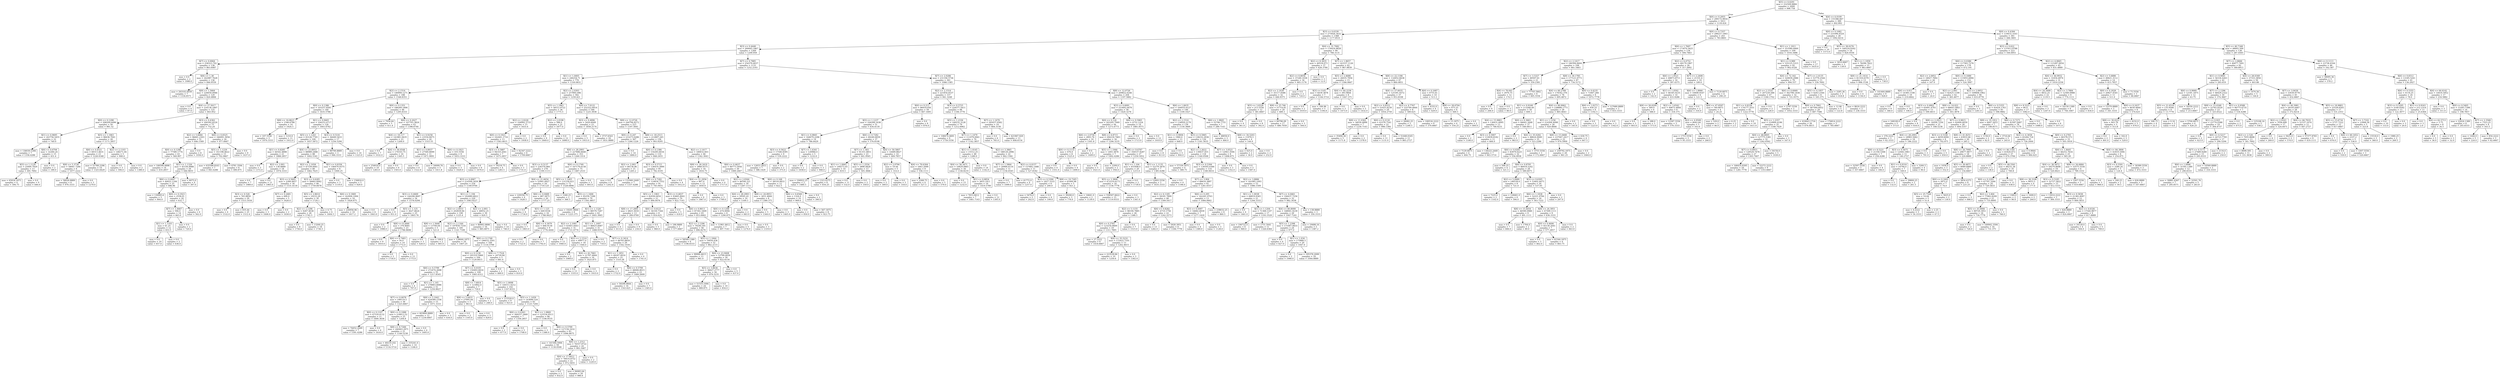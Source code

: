 digraph Tree {
node [shape=box] ;
0 [label="X[5] <= 6.6291\nmse = 332509.8884\nsamples = 2000\nvalue = 996.758"] ;
1 [label="X[0] <= 0.2955\nmse = 299172.9916\nsamples = 1611\nvalue = 1118.424"] ;
0 -> 1 [labeldistance=2.5, labelangle=45, headlabel="True"] ;
2 [label="X[3] <= 0.6339\nmse = 275926.3432\nsamples = 1368\nvalue = 1177.8531"] ;
1 -> 2 ;
3 [label="X[3] <= 0.4448\nmse = 269445.1867\nsamples = 1269\nvalue = 1209.959"] ;
2 -> 3 ;
4 [label="X[7] <= 0.0064\nmse = 258323.702\nsamples = 138\nvalue = 863.6087"] ;
3 -> 4 ;
5 [label="mse = 0.0\nsamples = 2\nvalue = 1996.0"] ;
4 -> 5 ;
6 [label="X[8] <= 1.38\nmse = 242987.7628\nsamples = 136\nvalue = 846.9559"] ;
4 -> 6 ;
7 [label="mse = 293102.6939\nsamples = 7\nvalue = 1334.8571"] ;
6 -> 7 ;
8 [label="X[8] <= 1.5664\nmse = 226650.0946\nsamples = 129\nvalue = 820.4806"] ;
6 -> 8 ;
9 [label="mse = 0.0\nsamples = 4\nvalue = 87.0"] ;
8 -> 9 ;
10 [label="X[4] <= 27.5017\nmse = 216136.1897\nsamples = 125\nvalue = 843.952"] ;
8 -> 10 ;
11 [label="X[0] <= 0.1298\nmse = 208209.6496\nsamples = 50\nvalue = 981.52"] ;
10 -> 11 ;
12 [label="X[1] <= 0.9695\nmse = 243756.5455\nsamples = 22\nvalue = 740.0"] ;
11 -> 12 ;
13 [label="mse = 136030.5306\nsamples = 7\nvalue = 1358.4286"] ;
12 -> 13 ;
14 [label="X[6] <= 0.6794\nmse = 32260.24\nsamples = 15\nvalue = 451.4"] ;
12 -> 14 ;
15 [label="X[5] <= 1.1129\nmse = 25000.7929\nsamples = 13\nvalue = 491.7692"] ;
14 -> 15 ;
16 [label="mse = 65934.1875\nsamples = 4\nvalue = 594.75"] ;
15 -> 16 ;
17 [label="mse = 0.0\nsamples = 9\nvalue = 446.0"] ;
15 -> 17 ;
18 [label="mse = 0.0\nsamples = 2\nvalue = 189.0"] ;
14 -> 18 ;
19 [label="X[5] <= 1.1963\nmse = 98436.7041\nsamples = 28\nvalue = 1171.2857"] ;
11 -> 19 ;
20 [label="X[6] <= 0.4521\nmse = 69313.4631\nsamples = 23\nvalue = 1228.4348"] ;
19 -> 20 ;
21 [label="X[8] <= 5.3738\nmse = 59041.7284\nsamples = 9\nvalue = 1077.2222"] ;
20 -> 21 ;
22 [label="mse = 58026.8889\nsamples = 6\nvalue = 976.3333"] ;
21 -> 22 ;
23 [label="mse = 0.0\nsamples = 3\nvalue = 1279.0"] ;
21 -> 23 ;
24 [label="mse = 51768.2296\nsamples = 14\nvalue = 1325.6429"] ;
20 -> 24 ;
25 [label="X[2] <= 2.1103\nmse = 148271.04\nsamples = 5\nvalue = 908.4"] ;
19 -> 25 ;
26 [label="mse = 0.0\nsamples = 3\nvalue = 594.0"] ;
25 -> 26 ;
27 [label="mse = 0.0\nsamples = 2\nvalue = 1380.0"] ;
25 -> 27 ;
28 [label="X[3] <= 0.4362\nmse = 200392.8224\nsamples = 75\nvalue = 752.24"] ;
10 -> 28 ;
29 [label="X[2] <= 5.6684\nmse = 96661.2303\nsamples = 51\nvalue = 646.1569"] ;
28 -> 29 ;
30 [label="X[0] <= 0.1298\nmse = 77580.1774\nsamples = 43\nvalue = 569.907"] ;
29 -> 30 ;
31 [label="mse = 106590.4898\nsamples = 14\nvalue = 410.2857"] ;
30 -> 31 ;
32 [label="X[1] <= 1.1326\nmse = 45336.9988\nsamples = 29\nvalue = 646.9655"] ;
30 -> 32 ;
33 [label="X[6] <= 0.4447\nmse = 40022.1184\nsamples = 25\nvalue = 686.96"] ;
32 -> 33 ;
34 [label="mse = 130995.6\nsamples = 5\nvalue = 904.0"] ;
33 -> 34 ;
35 [label="X[0] <= 0.1923\nmse = 2558.01\nsamples = 20\nvalue = 632.7"] ;
33 -> 35 ;
36 [label="X[7] <= 1.8467\nmse = 594.0\nsamples = 14\nvalue = 663.0"] ;
35 -> 36 ;
37 [label="X[1] <= 1.1103\nmse = 61.25\nsamples = 12\nvalue = 653.5"] ;
36 -> 37 ;
38 [label="mse = 0.0\nsamples = 10\nvalue = 657.0"] ;
37 -> 38 ;
39 [label="mse = 0.0\nsamples = 2\nvalue = 636.0"] ;
37 -> 39 ;
40 [label="mse = 0.0\nsamples = 2\nvalue = 720.0"] ;
36 -> 40 ;
41 [label="mse = 0.0\nsamples = 6\nvalue = 562.0"] ;
35 -> 41 ;
42 [label="mse = 6075.0\nsamples = 4\nvalue = 397.0"] ;
32 -> 42 ;
43 [label="mse = 0.0\nsamples = 8\nvalue = 1056.0"] ;
29 -> 43 ;
44 [label="X[6] <= 0.6525\nmse = 346091.3056\nsamples = 24\nvalue = 977.6667"] ;
28 -> 44 ;
45 [label="X[5] <= 1.1229\nmse = 351198.4622\nsamples = 15\nvalue = 702.0667"] ;
44 -> 45 ;
46 [label="mse = 635588.8163\nsamples = 7\nvalue = 943.4286"] ;
45 -> 46 ;
47 [label="mse = 6781.3594\nsamples = 8\nvalue = 490.875"] ;
45 -> 47 ;
48 [label="mse = 0.0\nsamples = 9\nvalue = 1437.0"] ;
44 -> 48 ;
49 [label="X[7] <= 0.7885\nmse = 254379.4037\nsamples = 1131\nvalue = 1252.2193"] ;
3 -> 49 ;
50 [label="X[1] <= 1.0405\nmse = 246254.71\nsamples = 770\nvalue = 1330.0831"] ;
49 -> 50 ;
51 [label="X[2] <= 2.1514\nmse = 146909.1271\nsamples = 188\nvalue = 1548.8351"] ;
50 -> 51 ;
52 [label="X[0] <= 0.1386\nmse = 103257.8581\nsamples = 140\nvalue = 1635.5786"] ;
51 -> 52 ;
53 [label="X[8] <= 16.8623\nmse = 1546.6786\nsamples = 14\nvalue = 1924.5"] ;
52 -> 53 ;
54 [label="mse = 107.5556\nsamples = 3\nvalue = 1970.3333"] ;
53 -> 54 ;
55 [label="mse = 1210.0\nsamples = 11\nvalue = 1912.0"] ;
53 -> 55 ;
56 [label="X[1] <= 0.9465\nmse = 104253.4717\nsamples = 126\nvalue = 1603.4762"] ;
52 -> 56 ;
57 [label="X[5] <= 1.1243\nmse = 93126.7745\nsamples = 109\nvalue = 1657.5872"] ;
56 -> 57 ;
58 [label="X[1] <= 0.8285\nmse = 44542.4898\nsamples = 21\nvalue = 1888.2857"] ;
57 -> 58 ;
59 [label="mse = 0.0\nsamples = 3\nvalue = 1372.0"] ;
58 -> 59 ;
60 [label="X[2] <= 2.093\nmse = 136.8889\nsamples = 18\nvalue = 1974.3333"] ;
58 -> 60 ;
61 [label="mse = 0.0\nsamples = 7\nvalue = 1989.0"] ;
60 -> 61 ;
62 [label="mse = 0.0\nsamples = 11\nvalue = 1965.0"] ;
60 -> 62 ;
63 [label="X[4] <= 23.8953\nmse = 88989.2488\nsamples = 88\nvalue = 1602.5341"] ;
57 -> 63 ;
64 [label="X[2] <= 2.1058\nmse = 47339.0061\nsamples = 80\nvalue = 1662.7625"] ;
63 -> 64 ;
65 [label="X[3] <= 0.5605\nmse = 2284.0657\nsamples = 34\nvalue = 1531.4118"] ;
64 -> 65 ;
66 [label="X[3] <= 0.526\nmse = 765.8859\nsamples = 29\nvalue = 1515.1034"] ;
65 -> 66 ;
67 [label="mse = 0.0\nsamples = 4\nvalue = 1532.0"] ;
66 -> 67 ;
68 [label="mse = 835.44\nsamples = 25\nvalue = 1512.4"] ;
66 -> 68 ;
69 [label="X[7] <= 0.2681\nmse = 600.0\nsamples = 5\nvalue = 1626.0"] ;
65 -> 69 ;
70 [label="mse = 0.0\nsamples = 3\nvalue = 1606.0"] ;
69 -> 70 ;
71 [label="mse = 0.0\nsamples = 2\nvalue = 1656.0"] ;
69 -> 71 ;
72 [label="X[3] <= 0.6285\nmse = 58462.6942\nsamples = 46\nvalue = 1759.8478"] ;
64 -> 72 ;
73 [label="X[5] <= 2.8614\nmse = 10233.29\nsamples = 30\nvalue = 1724.1"] ;
72 -> 73 ;
74 [label="X[2] <= 2.1296\nmse = 9267.4038\nsamples = 26\nvalue = 1742.5"] ;
73 -> 74 ;
75 [label="mse = 0.0\nsamples = 8\nvalue = 1756.0"] ;
74 -> 75 ;
76 [label="mse = 13269.25\nsamples = 18\nvalue = 1736.5"] ;
74 -> 76 ;
77 [label="mse = 6.75\nsamples = 4\nvalue = 1604.5"] ;
73 -> 77 ;
78 [label="X[6] <= 0.1869\nmse = 142004.1094\nsamples = 16\nvalue = 1826.875"] ;
72 -> 78 ;
79 [label="mse = 226956.96\nsamples = 10\nvalue = 1817.2"] ;
78 -> 79 ;
80 [label="mse = 0.0\nsamples = 6\nvalue = 1843.0"] ;
78 -> 80 ;
81 [label="X[1] <= 0.8356\nmse = 106470.9375\nsamples = 8\nvalue = 1000.25"] ;
63 -> 81 ;
82 [label="mse = 0.0\nsamples = 3\nvalue = 1119.0"] ;
81 -> 82 ;
83 [label="mse = 156816.0\nsamples = 5\nvalue = 929.0"] ;
81 -> 83 ;
84 [label="X[3] <= 0.5141\nmse = 36449.5433\nsamples = 17\nvalue = 1256.5294"] ;
56 -> 84 ;
85 [label="mse = 89706.8889\nsamples = 3\nvalue = 946.3333"] ;
84 -> 85 ;
86 [label="mse = 0.0\nsamples = 14\nvalue = 1323.0"] ;
84 -> 86 ;
87 [label="X[0] <= 0.1351\nmse = 188269.1806\nsamples = 48\nvalue = 1295.8333"] ;
51 -> 87 ;
88 [label="mse = 7956.64\nsamples = 5\nvalue = 411.4"] ;
87 -> 88 ;
89 [label="X[6] <= 0.2027\nmse = 107703.3824\nsamples = 43\nvalue = 1398.6744"] ;
87 -> 89 ;
90 [label="X[4] <= 18.117\nmse = 141881.0435\nsamples = 23\nvalue = 1264.0"] ;
89 -> 90 ;
91 [label="mse = 0.0\nsamples = 7\nvalue = 1032.0"] ;
90 -> 91 ;
92 [label="X[4] <= 56.0548\nmse = 170103.75\nsamples = 16\nvalue = 1365.5"] ;
90 -> 92 ;
93 [label="mse = 254016.0\nsamples = 10\nvalue = 1283.0"] ;
92 -> 93 ;
94 [label="mse = 0.0\nsamples = 6\nvalue = 1503.0"] ;
92 -> 94 ;
95 [label="X[1] <= 0.9258\nmse = 23554.8475\nsamples = 20\nvalue = 1553.55"] ;
89 -> 95 ;
96 [label="X[1] <= 0.8937\nmse = 27560.8099\nsamples = 11\nvalue = 1471.9091"] ;
95 -> 96 ;
97 [label="mse = 0.0\nsamples = 6\nvalue = 1522.0"] ;
96 -> 97 ;
98 [label="mse = 54009.76\nsamples = 5\nvalue = 1411.8"] ;
96 -> 98 ;
99 [label="X[0] <= 0.1923\nmse = 555.5556\nsamples = 9\nvalue = 1653.3333"] ;
95 -> 99 ;
100 [label="mse = 0.0\nsamples = 3\nvalue = 1620.0"] ;
99 -> 100 ;
101 [label="mse = 0.0\nsamples = 6\nvalue = 1670.0"] ;
99 -> 101 ;
102 [label="X[2] <= 2.0303\nmse = 257895.096\nsamples = 582\nvalue = 1259.421"] ;
50 -> 102 ;
103 [label="X[5] <= 1.1963\nmse = 58512.9722\nsamples = 36\nvalue = 1775.5"] ;
102 -> 103 ;
104 [label="X[2] <= 2.0226\nmse = 104992.3733\nsamples = 15\nvalue = 1633.4"] ;
103 -> 104 ;
105 [label="X[0] <= 0.1923\nmse = 102441.1716\nsamples = 13\nvalue = 1583.4615"] ;
104 -> 105 ;
106 [label="X[3] <= 0.5887\nmse = 94310.2041\nsamples = 7\nvalue = 1475.2857"] ;
105 -> 106 ;
107 [label="mse = 79218.75\nsamples = 4\nvalue = 1283.5"] ;
106 -> 107 ;
108 [label="mse = 0.0\nsamples = 3\nvalue = 1731.0"] ;
106 -> 108 ;
109 [label="mse = 82347.2222\nsamples = 6\nvalue = 1709.6667"] ;
105 -> 109 ;
110 [label="mse = 0.0\nsamples = 2\nvalue = 1958.0"] ;
104 -> 110 ;
111 [label="X[2] <= 2.0198\nmse = 588.0\nsamples = 21\nvalue = 1877.0"] ;
103 -> 111 ;
112 [label="mse = 0.0\nsamples = 9\nvalue = 1849.0"] ;
111 -> 112 ;
113 [label="mse = 0.0\nsamples = 12\nvalue = 1898.0"] ;
111 -> 113 ;
114 [label="X[4] <= 7.0122\nmse = 252322.6014\nsamples = 546\nvalue = 1225.3938"] ;
102 -> 114 ;
115 [label="X[3] <= 0.4896\nmse = 5420.6049\nsamples = 23\nvalue = 1858.2174"] ;
114 -> 115 ;
116 [label="mse = 0.0\nsamples = 5\nvalue = 1953.0"] ;
115 -> 116 ;
117 [label="mse = 3737.6543\nsamples = 18\nvalue = 1831.8889"] ;
115 -> 117 ;
118 [label="X[8] <= 12.0726\nmse = 244794.8272\nsamples = 523\nvalue = 1197.5641"] ;
114 -> 118 ;
119 [label="X[0] <= 0.247\nmse = 233273.0286\nsamples = 367\nvalue = 1284.1226"] ;
118 -> 119 ;
120 [label="X[4] <= 28.2993\nmse = 227686.8448\nsamples = 353\nvalue = 1260.3314"] ;
119 -> 120 ;
121 [label="X[3] <= 0.5137\nmse = 226370.984\nsamples = 278\nvalue = 1199.1115"] ;
120 -> 121 ;
122 [label="X[3] <= 0.4967\nmse = 214509.3459\nsamples = 254\nvalue = 1149.9764"] ;
121 -> 122 ;
123 [label="X[3] <= 0.4669\nmse = 144206.9697\nsamples = 34\nvalue = 1578.0294"] ;
122 -> 123 ;
124 [label="mse = 0.0\nsamples = 9\nvalue = 951.0"] ;
123 -> 124 ;
125 [label="X[5] <= 1.125\nmse = 3627.4624\nsamples = 25\nvalue = 1803.76"] ;
123 -> 125 ;
126 [label="mse = 0.0\nsamples = 2\nvalue = 1998.0"] ;
125 -> 126 ;
127 [label="X[8] <= 8.2846\nmse = 376.8091\nsamples = 23\nvalue = 1786.8696"] ;
125 -> 127 ;
128 [label="mse = 0.0\nsamples = 9\nvalue = 1810.0"] ;
127 -> 128 ;
129 [label="X[6] <= 0.7483\nmse = 54.0\nsamples = 14\nvalue = 1772.0"] ;
127 -> 129 ;
130 [label="mse = 0.0\nsamples = 2\nvalue = 1754.0"] ;
129 -> 130 ;
131 [label="mse = 0.0\nsamples = 12\nvalue = 1775.0"] ;
129 -> 131 ;
132 [label="X[1] <= 1.194\nmse = 192680.6822\nsamples = 220\nvalue = 1083.8227"] ;
122 -> 132 ;
133 [label="X[2] <= 2.0933\nmse = 202839.84\nsamples = 190\nvalue = 1125.4"] ;
132 -> 133 ;
134 [label="X[8] <= 1.5646\nmse = 13749.04\nsamples = 5\nvalue = 521.6"] ;
133 -> 134 ;
135 [label="mse = 0.0\nsamples = 3\nvalue = 426.0"] ;
134 -> 135 ;
136 [label="mse = 100.0\nsamples = 2\nvalue = 665.0"] ;
134 -> 136 ;
137 [label="X[2] <= 2.1344\nmse = 197830.7318\nsamples = 185\nvalue = 1141.7189"] ;
133 -> 137 ;
138 [label="mse = 139644.1875\nsamples = 16\nvalue = 1407.25"] ;
137 -> 138 ;
139 [label="X[0] <= 0.1748\nmse = 196032.3501\nsamples = 169\nvalue = 1116.5799"] ;
137 -> 139 ;
140 [label="X[0] <= 0.1236\nmse = 195310.5968\nsamples = 164\nvalue = 1129.8415"] ;
139 -> 140 ;
141 [label="X[6] <= 0.5799\nmse = 272474.2698\nsamples = 55\nvalue = 1217.8545"] ;
140 -> 141 ;
142 [label="mse = 0.0\nsamples = 4\nvalue = 797.0"] ;
141 -> 142 ;
143 [label="X[1] <= 1.145\nmse = 278863.6086\nsamples = 51\nvalue = 1250.8627"] ;
141 -> 143 ;
144 [label="X[7] <= 0.0078\nmse = 199119.5\nsamples = 36\nvalue = 1325.6667"] ;
143 -> 144 ;
145 [label="X[0] <= 0.1107\nmse = 47518.4132\nsamples = 11\nvalue = 1600.3636"] ;
144 -> 145 ;
146 [label="mse = 74452.2449\nsamples = 7\nvalue = 1591.4286"] ;
145 -> 146 ;
147 [label="mse = 0.0\nsamples = 4\nvalue = 1616.0"] ;
145 -> 147 ;
148 [label="X[0] <= 0.1088\nmse = 218013.52\nsamples = 25\nvalue = 1204.8"] ;
144 -> 148 ;
149 [label="X[8] <= 8.7266\nmse = 240443.2971\nsamples = 21\nvalue = 1149.5238"] ;
148 -> 149 ;
150 [label="mse = 49219.102\nsamples = 7\nvalue = 1116.5714"] ;
149 -> 150 ;
151 [label="mse = 335241.0\nsamples = 14\nvalue = 1166.0"] ;
149 -> 151 ;
152 [label="mse = 0.0\nsamples = 4\nvalue = 1495.0"] ;
148 -> 152 ;
153 [label="X[8] <= 5.1043\nmse = 424589.1556\nsamples = 15\nvalue = 1071.3333"] ;
143 -> 153 ;
154 [label="mse = 403800.8889\nsamples = 12\nvalue = 1230.6667"] ;
153 -> 154 ;
155 [label="mse = 0.0\nsamples = 3\nvalue = 434.0"] ;
153 -> 155 ;
156 [label="X[7] <= 0.0105\nmse = 150493.8416\nsamples = 109\nvalue = 1085.4312"] ;
140 -> 156 ;
157 [label="X[8] <= 7.6914\nmse = 123802.0\nsamples = 7\nvalue = 759.0"] ;
156 -> 157 ;
158 [label="X[8] <= 5.0433\nmse = 27095.04\nsamples = 5\nvalue = 963.4"] ;
157 -> 158 ;
159 [label="mse = 0.0\nsamples = 2\nvalue = 1165.0"] ;
158 -> 159 ;
160 [label="mse = 0.0\nsamples = 3\nvalue = 829.0"] ;
158 -> 160 ;
161 [label="mse = 0.0\nsamples = 2\nvalue = 248.0"] ;
157 -> 161 ;
162 [label="X[5] <= 1.0698\nmse = 144511.0212\nsamples = 102\nvalue = 1107.8333"] ;
156 -> 162 ;
163 [label="mse = 115520.0\nsamples = 9\nvalue = 923.0"] ;
162 -> 163 ;
164 [label="X[5] <= 1.1459\nmse = 143690.524\nsamples = 93\nvalue = 1125.7204"] ;
162 -> 164 ;
165 [label="X[6] <= 0.4363\nmse = 309257.3469\nsamples = 7\nvalue = 1356.2857"] ;
164 -> 165 ;
166 [label="mse = 0.0\nsamples = 2\nvalue = 477.0"] ;
165 -> 166 ;
167 [label="mse = 0.0\nsamples = 5\nvalue = 1708.0"] ;
165 -> 167 ;
168 [label="X[1] <= 1.0869\nmse = 125534.9513\nsamples = 86\nvalue = 1106.9535"] ;
164 -> 168 ;
169 [label="mse = 0.0\nsamples = 3\nvalue = 1386.0"] ;
168 -> 169 ;
170 [label="X[6] <= 0.5799\nmse = 127156.1632\nsamples = 83\nvalue = 1096.8675"] ;
168 -> 170 ;
171 [label="mse = 141584.5906\nsamples = 59\nvalue = 1139.0508"] ;
170 -> 171 ;
172 [label="X[6] <= 1.2312\nmse = 76557.9722\nsamples = 24\nvalue = 993.1667"] ;
170 -> 172 ;
173 [label="X[4] <= 17.6012\nmse = 78414.9752\nsamples = 22\nvalue = 972.5455"] ;
172 -> 173 ;
174 [label="mse = 0.0\nsamples = 2\nvalue = 832.0"] ;
173 -> 174 ;
175 [label="mse = 84083.64\nsamples = 20\nvalue = 986.6"] ;
173 -> 175 ;
176 [label="mse = 0.0\nsamples = 2\nvalue = 1220.0"] ;
172 -> 176 ;
177 [label="X[8] <= 7.7524\nmse = 24729.84\nsamples = 5\nvalue = 681.6"] ;
139 -> 177 ;
178 [label="mse = 0.0\nsamples = 2\nvalue = 489.0"] ;
177 -> 178 ;
179 [label="mse = 0.0\nsamples = 3\nvalue = 810.0"] ;
177 -> 179 ;
180 [label="X[2] <= 2.093\nmse = 48052.25\nsamples = 30\nvalue = 820.5"] ;
132 -> 180 ;
181 [label="mse = 80992.0898\nsamples = 16\nvalue = 885.6875"] ;
180 -> 181 ;
182 [label="mse = 0.0\nsamples = 14\nvalue = 746.0"] ;
180 -> 182 ;
183 [label="X[4] <= 21.6654\nmse = 55941.6927\nsamples = 24\nvalue = 1719.125"] ;
121 -> 183 ;
184 [label="mse = 229356.75\nsamples = 4\nvalue = 1428.5"] ;
183 -> 184 ;
185 [label="X[6] <= 0.0489\nmse = 987.5875\nsamples = 20\nvalue = 1777.25"] ;
183 -> 185 ;
186 [label="mse = 0.0\nsamples = 4\nvalue = 1734.0"] ;
185 -> 186 ;
187 [label="X[5] <= 1.125\nmse = 649.9336\nsamples = 16\nvalue = 1788.0625"] ;
185 -> 187 ;
188 [label="mse = 0.0\nsamples = 7\nvalue = 1803.0"] ;
187 -> 188 ;
189 [label="X[6] <= 0.3079\nmse = 846.9136\nsamples = 9\nvalue = 1776.4444"] ;
187 -> 189 ;
190 [label="mse = 0.0\nsamples = 2\nvalue = 1722.0"] ;
189 -> 190 ;
191 [label="mse = 0.0\nsamples = 7\nvalue = 1792.0"] ;
189 -> 191 ;
192 [label="X[0] <= 0.1749\nmse = 167178.6158\nsamples = 75\nvalue = 1487.2533"] ;
120 -> 192 ;
193 [label="X[5] <= 1.1405\nmse = 131239.023\nsamples = 72\nvalue = 1528.6806"] ;
192 -> 193 ;
194 [label="mse = 1260.25\nsamples = 2\nvalue = 366.5"] ;
193 -> 194 ;
195 [label="X[5] <= 1.1606\nmse = 95259.7298\nsamples = 70\nvalue = 1561.8857"] ;
193 -> 195 ;
196 [label="mse = 19201.9844\nsamples = 8\nvalue = 1225.375"] ;
195 -> 196 ;
197 [label="X[1] <= 1.1326\nmse = 88576.7287\nsamples = 62\nvalue = 1605.3065"] ;
195 -> 197 ;
198 [label="X[2] <= 2.1081\nmse = 63443.4443\nsamples = 31\nvalue = 1721.6774"] ;
197 -> 198 ;
199 [label="mse = 0.0\nsamples = 13\nvalue = 1940.0"] ;
198 -> 199 ;
200 [label="X[2] <= 2.1514\nmse = 49977.0\nsamples = 18\nvalue = 1564.0"] ;
198 -> 200 ;
201 [label="mse = 0.0\nsamples = 2\nvalue = 1069.0"] ;
200 -> 201 ;
202 [label="X[4] <= 42.7661\nmse = 21767.4844\nsamples = 16\nvalue = 1625.875"] ;
200 -> 202 ;
203 [label="mse = 0.0\nsamples = 13\nvalue = 1555.0"] ;
202 -> 203 ;
204 [label="mse = 0.0\nsamples = 3\nvalue = 1933.0"] ;
202 -> 204 ;
205 [label="X[1] <= 1.1697\nmse = 86625.6087\nsamples = 31\nvalue = 1488.9355"] ;
197 -> 205 ;
206 [label="mse = 0.0\nsamples = 2\nvalue = 718.0"] ;
205 -> 206 ;
207 [label="X[7] <= 0.3414\nmse = 48783.8859\nsamples = 29\nvalue = 1542.1034"] ;
205 -> 207 ;
208 [label="X[1] <= 1.1851\nmse = 49247.0016\nsamples = 25\nvalue = 1510.28"] ;
207 -> 208 ;
209 [label="mse = 0.0\nsamples = 2\nvalue = 1752.0"] ;
208 -> 209 ;
210 [label="X[6] <= 0.5799\nmse = 48006.8015\nsamples = 23\nvalue = 1489.2609"] ;
208 -> 210 ;
211 [label="mse = 59298.9844\nsamples = 16\nvalue = 1543.625"] ;
210 -> 211 ;
212 [label="mse = 0.0\nsamples = 7\nvalue = 1365.0"] ;
210 -> 212 ;
213 [label="mse = 0.0\nsamples = 4\nvalue = 1741.0"] ;
207 -> 213 ;
214 [label="mse = 0.0\nsamples = 3\nvalue = 493.0"] ;
192 -> 214 ;
215 [label="mse = 0.0\nsamples = 14\nvalue = 1884.0"] ;
119 -> 215 ;
216 [label="X[8] <= 18.2513\nmse = 212807.245\nsamples = 156\nvalue = 993.9295"] ;
118 -> 216 ;
217 [label="X[0] <= 0.1386\nmse = 154285.6034\nsamples = 110\nvalue = 848.2455"] ;
216 -> 217 ;
218 [label="X[2] <= 2.093\nmse = 66136.96\nsamples = 15\nvalue = 1265.2"] ;
217 -> 218 ;
219 [label="mse = 0.0\nsamples = 8\nvalue = 1202.0"] ;
218 -> 219 ;
220 [label="mse = 131940.2449\nsamples = 7\nvalue = 1337.4286"] ;
218 -> 220 ;
221 [label="X[3] <= 0.5715\nmse = 136419.3999\nsamples = 95\nvalue = 782.4105"] ;
217 -> 221 ;
222 [label="X[6] <= 0.7282\nmse = 110834.7552\nsamples = 91\nvalue = 745.9451"] ;
221 -> 222 ;
223 [label="X[5] <= 1.1963\nmse = 82936.0454\nsamples = 21\nvalue = 490.0476"] ;
222 -> 223 ;
224 [label="X[8] <= 17.2895\nmse = 6825.3018\nsamples = 13\nvalue = 289.0769"] ;
223 -> 224 ;
225 [label="mse = 0.0\nsamples = 4\nvalue = 413.0"] ;
224 -> 225 ;
226 [label="mse = 0.0\nsamples = 9\nvalue = 234.0"] ;
224 -> 226 ;
227 [label="X[6] <= 0.6121\nmse = 34330.7344\nsamples = 8\nvalue = 816.625"] ;
223 -> 227 ;
228 [label="mse = 0.0\nsamples = 5\nvalue = 960.0"] ;
227 -> 228 ;
229 [label="mse = 186.8889\nsamples = 3\nvalue = 577.6667"] ;
227 -> 229 ;
230 [label="X[3] <= 0.4837\nmse = 93665.8041\nsamples = 70\nvalue = 822.7143"] ;
222 -> 230 ;
231 [label="mse = 0.0\nsamples = 5\nvalue = 418.0"] ;
230 -> 231 ;
232 [label="X[6] <= 0.9613\nmse = 87302.1609\nsamples = 65\nvalue = 853.8462"] ;
230 -> 232 ;
233 [label="X[2] <= 2.1296\nmse = 79240.591\nsamples = 58\nvalue = 896.8276"] ;
232 -> 233 ;
234 [label="mse = 58500.1389\nsamples = 6\nvalue = 1196.8333"] ;
233 -> 234 ;
235 [label="X[5] <= 1.1844\nmse = 70050.436\nsamples = 52\nvalue = 862.2115"] ;
233 -> 235 ;
236 [label="mse = 99990.4615\nsamples = 13\nvalue = 981.0"] ;
235 -> 236 ;
237 [label="X[4] <= 23.9408\nmse = 53799.0059\nsamples = 39\nvalue = 822.6154"] ;
235 -> 237 ;
238 [label="X[5] <= 3.8636\nmse = 36627.2777\nsamples = 34\nvalue = 879.3235"] ;
237 -> 238 ;
239 [label="mse = 51510.1094\nsamples = 24\nvalue = 889.875"] ;
238 -> 239 ;
240 [label="mse = 0.0\nsamples = 10\nvalue = 854.0"] ;
238 -> 240 ;
241 [label="mse = 0.0\nsamples = 5\nvalue = 437.0"] ;
237 -> 241 ;
242 [label="mse = 11961.0612\nsamples = 7\nvalue = 497.7143"] ;
232 -> 242 ;
243 [label="mse = 0.0\nsamples = 4\nvalue = 1612.0"] ;
221 -> 243 ;
244 [label="X[2] <= 2.1417\nmse = 180632.603\nsamples = 46\nvalue = 1342.3043"] ;
216 -> 244 ;
245 [label="X[8] <= 26.2419\nmse = 3966.9375\nsamples = 16\nvalue = 1816.75"] ;
244 -> 245 ;
246 [label="X[4] <= 51.2956\nmse = 867.0\nsamples = 12\nvalue = 1850.0"] ;
245 -> 246 ;
247 [label="mse = 0.0\nsamples = 9\nvalue = 1867.0"] ;
246 -> 247 ;
248 [label="mse = 0.0\nsamples = 3\nvalue = 1799.0"] ;
246 -> 248 ;
249 [label="mse = 0.0\nsamples = 4\nvalue = 1717.0"] ;
245 -> 249 ;
250 [label="X[6] <= 0.4637\nmse = 90773.5956\nsamples = 30\nvalue = 1089.2667"] ;
244 -> 250 ;
251 [label="X[2] <= 2.8364\nmse = 46540.321\nsamples = 18\nvalue = 1267.1111"] ;
250 -> 251 ;
252 [label="X[4] <= 28.2993\nmse = 59501.61\nsamples = 10\nvalue = 1169.3"] ;
251 -> 252 ;
253 [label="X[0] <= 0.1298\nmse = 474.6094\nsamples = 8\nvalue = 1290.875"] ;
252 -> 253 ;
254 [label="mse = 0.0\nsamples = 5\nvalue = 1274.0"] ;
253 -> 254 ;
255 [label="mse = 0.0\nsamples = 3\nvalue = 1319.0"] ;
253 -> 255 ;
256 [label="mse = 0.0\nsamples = 2\nvalue = 683.0"] ;
252 -> 256 ;
257 [label="X[8] <= 24.8953\nmse = 3431.4844\nsamples = 8\nvalue = 1389.375"] ;
251 -> 257 ;
258 [label="mse = 0.0\nsamples = 5\nvalue = 1344.0"] ;
257 -> 258 ;
259 [label="mse = 0.0\nsamples = 3\nvalue = 1465.0"] ;
257 -> 259 ;
260 [label="X[0] <= 0.168\nmse = 38516.0833\nsamples = 12\nvalue = 822.5"] ;
250 -> 260 ;
261 [label="X[6] <= 0.6568\nmse = 1324.0\nsamples = 10\nvalue = 909.0"] ;
260 -> 261 ;
262 [label="mse = 0.0\nsamples = 2\nvalue = 850.0"] ;
261 -> 262 ;
263 [label="mse = 567.1875\nsamples = 8\nvalue = 923.75"] ;
261 -> 263 ;
264 [label="mse = 9.0\nsamples = 2\nvalue = 390.0"] ;
260 -> 264 ;
265 [label="X[7] <= 2.0286\nmse = 231194.5736\nsamples = 361\nvalue = 1086.1385"] ;
49 -> 265 ;
266 [label="X[2] <= 2.1514\nmse = 221854.0537\nsamples = 157\nvalue = 941.3248"] ;
265 -> 266 ;
267 [label="X[0] <= 0.213\nmse = 96919.056\nsamples = 59\nvalue = 667.1695"] ;
266 -> 267 ;
268 [label="X[5] <= 1.1237\nmse = 104208.1638\nsamples = 51\nvalue = 634.4118"] ;
267 -> 268 ;
269 [label="X[1] <= 0.9845\nmse = 164679.2296\nsamples = 14\nvalue = 786.6429"] ;
268 -> 269 ;
270 [label="X[3] <= 0.5622\nmse = 17546.8395\nsamples = 9\nvalue = 539.2222"] ;
269 -> 270 ;
271 [label="mse = 12653.2653\nsamples = 7\nvalue = 586.1429"] ;
270 -> 271 ;
272 [label="mse = 0.0\nsamples = 2\nvalue = 375.0"] ;
270 -> 272 ;
273 [label="X[7] <= 1.6341\nmse = 120984.0\nsamples = 5\nvalue = 1232.0"] ;
269 -> 273 ;
274 [label="mse = 0.0\nsamples = 2\nvalue = 1658.0"] ;
273 -> 274 ;
275 [label="mse = 0.0\nsamples = 3\nvalue = 948.0"] ;
273 -> 275 ;
276 [label="X[6] <= 0.7282\nmse = 69240.6939\nsamples = 37\nvalue = 576.8108"] ;
268 -> 276 ;
277 [label="X[7] <= 1.583\nmse = 91351.0851\nsamples = 23\nvalue = 641.9565"] ;
276 -> 277 ;
278 [label="X[1] <= 1.0065\nmse = 149273.45\nsamples = 10\nvalue = 819.5"] ;
277 -> 278 ;
279 [label="mse = 194922.25\nsamples = 2\nvalue = 1480.5"] ;
278 -> 279 ;
280 [label="mse = 1323.4375\nsamples = 8\nvalue = 654.25"] ;
278 -> 280 ;
281 [label="X[5] <= 1.2554\nmse = 3896.0828\nsamples = 13\nvalue = 505.3846"] ;
277 -> 281 ;
282 [label="mse = 0.0\nsamples = 11\nvalue = 532.0"] ;
281 -> 282 ;
283 [label="mse = 0.0\nsamples = 2\nvalue = 359.0"] ;
281 -> 283 ;
284 [label="X[4] <= 50.5807\nmse = 14489.8827\nsamples = 14\nvalue = 469.7857"] ;
276 -> 284 ;
285 [label="X[2] <= 2.0794\nmse = 19.44\nsamples = 5\nvalue = 314.4"] ;
284 -> 285 ;
286 [label="mse = 0.0\nsamples = 2\nvalue = 309.0"] ;
285 -> 286 ;
287 [label="mse = 0.0\nsamples = 3\nvalue = 318.0"] ;
285 -> 287 ;
288 [label="X[4] <= 79.6304\nmse = 1663.2099\nsamples = 9\nvalue = 556.1111"] ;
284 -> 288 ;
289 [label="mse = 2268.75\nsamples = 4\nvalue = 527.5"] ;
288 -> 289 ;
290 [label="mse = 0.0\nsamples = 5\nvalue = 579.0"] ;
288 -> 290 ;
291 [label="mse = 0.0\nsamples = 8\nvalue = 876.0"] ;
267 -> 291 ;
292 [label="X[3] <= 0.5725\nmse = 224577.5411\nsamples = 98\nvalue = 1106.3776"] ;
266 -> 292 ;
293 [label="X[5] <= 1.2336\nmse = 149232.3128\nsamples = 79\nvalue = 1212.6962"] ;
292 -> 293 ;
294 [label="mse = 108474.4691\nsamples = 9\nvalue = 1759.5556"] ;
293 -> 294 ;
295 [label="X[7] <= 1.1479\nmse = 111079.0941\nsamples = 70\nvalue = 1142.3857"] ;
293 -> 295 ;
296 [label="X[1] <= 1.0145\nmse = 15512.25\nsamples = 48\nvalue = 1280.0"] ;
295 -> 296 ;
297 [label="X[4] <= 56.3471\nmse = 10829.0865\nsamples = 34\nvalue = 1336.8235"] ;
296 -> 297 ;
298 [label="mse = 0.0\nsamples = 15\nvalue = 1232.0"] ;
297 -> 298 ;
299 [label="X[1] <= 0.8854\nmse = 3855.1911\nsamples = 19\nvalue = 1419.5789"] ;
297 -> 299 ;
300 [label="mse = 7653.0612\nsamples = 7\nvalue = 1461.7143"] ;
299 -> 300 ;
301 [label="mse = 0.0\nsamples = 12\nvalue = 1395.0"] ;
299 -> 301 ;
302 [label="mse = 0.0\nsamples = 14\nvalue = 1142.0"] ;
296 -> 302 ;
303 [label="X[2] <= 3.3865\nmse = 188120.2996\nsamples = 22\nvalue = 842.1364"] ;
295 -> 303 ;
304 [label="X[7] <= 1.5864\nmse = 20966.6116\nsamples = 11\nvalue = 1156.4545"] ;
303 -> 304 ;
305 [label="mse = 0.0\nsamples = 7\nvalue = 1099.0"] ;
304 -> 305 ;
306 [label="mse = 41772.0\nsamples = 4\nvalue = 1257.0"] ;
304 -> 306 ;
307 [label="X[2] <= 4.0157\nmse = 157682.1488\nsamples = 11\nvalue = 527.8182"] ;
303 -> 307 ;
308 [label="X[3] <= 0.5394\nmse = 1827.3333\nsamples = 6\nvalue = 200.0"] ;
307 -> 308 ;
309 [label="mse = 5476.0\nsamples = 2\nvalue = 202.0"] ;
308 -> 309 ;
310 [label="mse = 0.0\nsamples = 4\nvalue = 199.0"] ;
308 -> 310 ;
311 [label="X[8] <= 19.7265\nmse = 61000.96\nsamples = 5\nvalue = 921.2"] ;
307 -> 311 ;
312 [label="mse = 39200.0\nsamples = 3\nvalue = 776.0"] ;
311 -> 312 ;
313 [label="mse = 14641.0\nsamples = 2\nvalue = 1139.0"] ;
311 -> 313 ;
314 [label="X[7] <= 1.1479\nmse = 295437.0582\nsamples = 19\nvalue = 664.3158"] ;
292 -> 314 ;
315 [label="mse = 0.0\nsamples = 6\nvalue = 785.0"] ;
314 -> 315 ;
316 [label="mse = 421967.929\nsamples = 13\nvalue = 608.6154"] ;
314 -> 316 ;
317 [label="X[8] <= 12.0726\nmse = 209822.6246\nsamples = 204\nvalue = 1197.5882"] ;
265 -> 317 ;
318 [label="X[3] <= 0.6091\nmse = 253492.0479\nsamples = 58\nvalue = 1420.3276"] ;
317 -> 318 ;
319 [label="X[0] <= 0.126\nmse = 243295.7949\nsamples = 44\nvalue = 1273.4773"] ;
318 -> 319 ;
320 [label="X[6] <= 2.0756\nmse = 2693.76\nsamples = 10\nvalue = 1501.8"] ;
319 -> 320 ;
321 [label="X[0] <= 0.1114\nmse = 676.0\nsamples = 8\nvalue = 1525.0"] ;
320 -> 321 ;
322 [label="mse = 0.0\nsamples = 4\nvalue = 1551.0"] ;
321 -> 322 ;
323 [label="mse = 0.0\nsamples = 4\nvalue = 1499.0"] ;
321 -> 323 ;
324 [label="mse = 0.0\nsamples = 2\nvalue = 1409.0"] ;
320 -> 324 ;
325 [label="X[8] <= 6.8715\nmse = 294218.7483\nsamples = 34\nvalue = 1206.3235"] ;
319 -> 325 ;
326 [label="X[5] <= 1.1946\nmse = 1493.3878\nsamples = 7\nvalue = 1002.4286"] ;
325 -> 326 ;
327 [label="mse = 0.0\nsamples = 5\nvalue = 1021.0"] ;
326 -> 327 ;
328 [label="mse = 2209.0\nsamples = 2\nvalue = 956.0"] ;
326 -> 328 ;
329 [label="X[8] <= 9.6787\nmse = 356537.9287\nsamples = 27\nvalue = 1259.1852"] ;
325 -> 329 ;
330 [label="X[1] <= 1.104\nmse = 455498.0\nsamples = 20\nvalue = 1215.0"] ;
329 -> 330 ;
331 [label="X[5] <= 3.3806\nmse = 472210.6173\nsamples = 18\nvalue = 1156.7778"] ;
330 -> 331 ;
332 [label="mse = 558507.6622\nsamples = 15\nvalue = 1119.9333"] ;
331 -> 332 ;
333 [label="mse = 0.0\nsamples = 3\nvalue = 1341.0"] ;
331 -> 333 ;
334 [label="mse = 0.0\nsamples = 2\nvalue = 1739.0"] ;
330 -> 334 ;
335 [label="X[1] <= 1.1135\nmse = 52279.3878\nsamples = 7\nvalue = 1385.4286"] ;
329 -> 335 ;
336 [label="mse = 12693.5556\nsamples = 3\nvalue = 1635.3333"] ;
335 -> 336 ;
337 [label="mse = 0.0\nsamples = 4\nvalue = 1198.0"] ;
335 -> 337 ;
338 [label="X[6] <= 0.5965\nmse = 4752.1224\nsamples = 14\nvalue = 1881.8571"] ;
318 -> 338 ;
339 [label="mse = 0.0\nsamples = 2\nvalue = 1713.0"] ;
338 -> 339 ;
340 [label="mse = 0.0\nsamples = 12\nvalue = 1910.0"] ;
338 -> 340 ;
341 [label="X[6] <= 1.8435\nmse = 164935.6127\nsamples = 146\nvalue = 1109.1027"] ;
317 -> 341 ;
342 [label="X[2] <= 2.1514\nmse = 134920.2179\nsamples = 139\nvalue = 1150.3669"] ;
341 -> 342 ;
343 [label="X[1] <= 0.9004\nmse = 1960.0\nsamples = 13\nvalue = 848.0"] ;
342 -> 343 ;
344 [label="mse = 0.0\nsamples = 8\nvalue = 813.0"] ;
343 -> 344 ;
345 [label="mse = 0.0\nsamples = 5\nvalue = 904.0"] ;
343 -> 345 ;
346 [label="X[3] <= 0.5965\nmse = 138232.2936\nsamples = 126\nvalue = 1181.5635"] ;
342 -> 346 ;
347 [label="X[2] <= 2.2622\nmse = 139437.455\nsamples = 118\nvalue = 1160.0508"] ;
346 -> 347 ;
348 [label="mse = 57339.1875\nsamples = 4\nvalue = 589.75"] ;
347 -> 348 ;
349 [label="X[3] <= 0.5394\nmse = 130505.6366\nsamples = 114\nvalue = 1180.0614"] ;
347 -> 349 ;
350 [label="X[7] <= 3.904\nmse = 89616.3897\nsamples = 61\nvalue = 1261.6557"] ;
349 -> 350 ;
351 [label="X[2] <= 6.1185\nmse = 59181.7899\nsamples = 48\nvalue = 1309.5417"] ;
350 -> 351 ;
352 [label="X[2] <= 5.1155\nmse = 98194.7885\nsamples = 26\nvalue = 1366.5"] ;
351 -> 352 ;
353 [label="X[0] <= 0.2765\nmse = 123254.0609\nsamples = 19\nvalue = 1311.7895"] ;
352 -> 353 ;
354 [label="mse = 27.2222\nsamples = 6\nvalue = 1418.6667"] ;
353 -> 354 ;
355 [label="X[4] <= 35.5232\nmse = 172422.7101\nsamples = 13\nvalue = 1262.4615"] ;
353 -> 355 ;
356 [label="mse = 223539.84\nsamples = 10\nvalue = 1250.6"] ;
355 -> 356 ;
357 [label="mse = 0.0\nsamples = 3\nvalue = 1302.0"] ;
355 -> 357 ;
358 [label="mse = 0.0\nsamples = 7\nvalue = 1515.0"] ;
352 -> 358 ;
359 [label="X[6] <= 0.8282\nmse = 4710.1756\nsamples = 22\nvalue = 1242.2273"] ;
351 -> 359 ;
360 [label="mse = 0.0\nsamples = 13\nvalue = 1282.0"] ;
359 -> 360 ;
361 [label="mse = 5928.3951\nsamples = 9\nvalue = 1184.7778"] ;
359 -> 361 ;
362 [label="X[6] <= 0.295\nmse = 162261.9763\nsamples = 13\nvalue = 1084.8462"] ;
350 -> 362 ;
363 [label="X[3] <= 0.5097\nmse = 16682.6939\nsamples = 7\nvalue = 1277.1429"] ;
362 -> 363 ;
364 [label="mse = 0.0\nsamples = 4\nvalue = 1389.0"] ;
363 -> 364 ;
365 [label="mse = 0.0\nsamples = 3\nvalue = 1128.0"] ;
363 -> 365 ;
366 [label="mse = 238632.25\nsamples = 6\nvalue = 860.5"] ;
362 -> 366 ;
367 [label="X[2] <= 3.8886\nmse = 161085.1093\nsamples = 53\nvalue = 1086.1509"] ;
349 -> 367 ;
368 [label="X[1] <= 1.0038\nmse = 68819.9365\nsamples = 21\nvalue = 1244.3333"] ;
367 -> 368 ;
369 [label="mse = 0.0\nsamples = 4\nvalue = 1461.0"] ;
368 -> 369 ;
370 [label="X[1] <= 1.1204\nmse = 71368.1107\nsamples = 17\nvalue = 1193.3529"] ;
368 -> 370 ;
371 [label="mse = 106722.0\nsamples = 6\nvalue = 949.0"] ;
370 -> 371 ;
372 [label="mse = 1751.5041\nsamples = 11\nvalue = 1326.6364"] ;
370 -> 372 ;
373 [label="X[7] <= 4.0461\nmse = 194437.7256\nsamples = 32\nvalue = 982.3438"] ;
367 -> 373 ;
374 [label="X[4] <= 80.8099\nmse = 168941.9239\nsamples = 29\nvalue = 1047.7241"] ;
373 -> 374 ;
375 [label="X[5] <= 1.2398\nmse = 171067.0833\nsamples = 24\nvalue = 977.0"] ;
374 -> 375 ;
376 [label="mse = 0.0\nsamples = 4\nvalue = 627.0"] ;
375 -> 376 ;
377 [label="X[1] <= 1.034\nmse = 175880.5\nsamples = 20\nvalue = 1047.0"] ;
375 -> 377 ;
378 [label="mse = 0.0\nsamples = 2\nvalue = 1066.0"] ;
377 -> 378 ;
379 [label="mse = 195378.2099\nsamples = 18\nvalue = 1044.8889"] ;
377 -> 379 ;
380 [label="mse = 19488.16\nsamples = 5\nvalue = 1387.2"] ;
374 -> 380 ;
381 [label="mse = 138.8889\nsamples = 3\nvalue = 350.3333"] ;
373 -> 381 ;
382 [label="X[7] <= 3.0521\nmse = 12943.3594\nsamples = 8\nvalue = 1498.875"] ;
346 -> 382 ;
383 [label="mse = 0.0\nsamples = 3\nvalue = 1352.0"] ;
382 -> 383 ;
384 [label="mse = 0.0\nsamples = 5\nvalue = 1587.0"] ;
382 -> 384 ;
385 [label="X[6] <= 1.9845\nmse = 55746.7755\nsamples = 7\nvalue = 289.7143"] ;
341 -> 385 ;
386 [label="mse = 48050.0\nsamples = 3\nvalue = 484.0"] ;
385 -> 386 ;
387 [label="X[8] <= 34.5203\nmse = 11976.5\nsamples = 4\nvalue = 144.0"] ;
385 -> 387 ;
388 [label="mse = 625.0\nsamples = 2\nvalue = 36.0"] ;
387 -> 388 ;
389 [label="mse = 0.0\nsamples = 2\nvalue = 252.0"] ;
387 -> 389 ;
390 [label="X[4] <= 31.7082\nmse = 176424.9828\nsamples = 99\nvalue = 766.3131"] ;
2 -> 390 ;
391 [label="X[2] <= 8.3835\nmse = 49518.073\nsamples = 37\nvalue = 428.3784"] ;
390 -> 391 ;
392 [label="X[2] <= 6.8056\nmse = 37240.1038\nsamples = 34\nvalue = 465.1176"] ;
391 -> 392 ;
393 [label="X[2] <= 2.1439\nmse = 35117.0586\nsamples = 32\nvalue = 448.9375"] ;
392 -> 393 ;
394 [label="X[5] <= 3.8328\nmse = 213.5556\nsamples = 12\nvalue = 381.6667"] ;
393 -> 394 ;
395 [label="mse = 0.0\nsamples = 4\nvalue = 361.0"] ;
394 -> 395 ;
396 [label="mse = 0.0\nsamples = 8\nvalue = 392.0"] ;
394 -> 396 ;
397 [label="X[8] <= 25.746\nmse = 51714.81\nsamples = 20\nvalue = 489.3"] ;
393 -> 397 ;
398 [label="mse = 60796.09\nsamples = 17\nvalue = 486.7059"] ;
397 -> 398 ;
399 [label="mse = 0.0\nsamples = 3\nvalue = 504.0"] ;
397 -> 399 ;
400 [label="mse = 0.0\nsamples = 2\nvalue = 724.0"] ;
392 -> 400 ;
401 [label="mse = 0.0\nsamples = 3\nvalue = 12.0"] ;
391 -> 401 ;
402 [label="X[7] <= 1.9657\nmse = 143337.1126\nsamples = 62\nvalue = 967.9839"] ;
390 -> 402 ;
403 [label="X[5] <= 2.4688\nmse = 26035.7956\nsamples = 15\nvalue = 1306.0667"] ;
402 -> 403 ;
404 [label="X[3] <= 0.65\nmse = 6439.3878\nsamples = 7\nvalue = 1144.5714"] ;
403 -> 404 ;
405 [label="mse = 0.0\nsamples = 2\nvalue = 1019.0"] ;
404 -> 405 ;
406 [label="mse = 184.96\nsamples = 5\nvalue = 1194.8"] ;
404 -> 406 ;
407 [label="X[4] <= 64.2236\nmse = 393.9844\nsamples = 8\nvalue = 1447.375"] ;
403 -> 407 ;
408 [label="mse = 0.0\nsamples = 3\nvalue = 1473.0"] ;
407 -> 408 ;
409 [label="mse = 0.0\nsamples = 5\nvalue = 1432.0"] ;
407 -> 409 ;
410 [label="X[8] <= 22.1186\nmse = 132652.8438\nsamples = 47\nvalue = 860.0851"] ;
402 -> 410 ;
411 [label="X[4] <= 57.6035\nmse = 125391.9372\nsamples = 37\nvalue = 953.8108"] ;
410 -> 411 ;
412 [label="X[2] <= 4.8552\nmse = 51025.9239\nsamples = 29\nvalue = 1054.2759"] ;
411 -> 412 ;
413 [label="X[8] <= 11.0362\nmse = 34030.4898\nsamples = 7\nvalue = 1230.7143"] ;
412 -> 413 ;
414 [label="mse = 35494.56\nsamples = 5\nvalue = 1171.8"] ;
413 -> 414 ;
415 [label="mse = 0.0\nsamples = 2\nvalue = 1378.0"] ;
413 -> 415 ;
416 [label="X[0] <= 0.2118\nmse = 43376.7541\nsamples = 22\nvalue = 998.1364"] ;
412 -> 416 ;
417 [label="mse = 0.0\nsamples = 11\nvalue = 1131.0"] ;
416 -> 417 ;
418 [label="mse = 51448.0165\nsamples = 11\nvalue = 865.2727"] ;
416 -> 418 ;
419 [label="X[2] <= 4.7767\nmse = 225749.4844\nsamples = 8\nvalue = 589.625"] ;
411 -> 419 ;
420 [label="mse = 26082.25\nsamples = 2\nvalue = 1246.5"] ;
419 -> 420 ;
421 [label="mse = 100534.2222\nsamples = 6\nvalue = 370.6667"] ;
419 -> 421 ;
422 [label="X[0] <= 0.1687\nmse = 6755.61\nsamples = 10\nvalue = 513.3"] ;
410 -> 422 ;
423 [label="mse = 4332.0\nsamples = 4\nvalue = 429.0"] ;
422 -> 423 ;
424 [label="X[8] <= 28.6704\nmse = 475.25\nsamples = 6\nvalue = 569.5"] ;
422 -> 424 ;
425 [label="mse = 15.1875\nsamples = 4\nvalue = 554.25"] ;
424 -> 425 ;
426 [label="mse = 0.0\nsamples = 2\nvalue = 600.0"] ;
424 -> 426 ;
427 [label="X[0] <= 0.7357\nmse = 298227.1903\nsamples = 243\nvalue = 783.8601"] ;
1 -> 427 ;
428 [label="X[6] <= 1.7697\nmse = 173470.5625\nsamples = 134\nvalue = 594.7463"] ;
427 -> 428 ;
429 [label="X[2] <= 2.1417\nmse = 180394.8404\nsamples = 108\nvalue = 661.5463"] ;
428 -> 429 ;
430 [label="X[7] <= 3.5327\nmse = 80507.61\nsamples = 21\nvalue = 359.2381"] ;
429 -> 430 ;
431 [label="X[4] <= 76.641\nmse = 2976.75\nsamples = 12\nvalue = 174.5"] ;
430 -> 431 ;
432 [label="mse = 0.0\nsamples = 9\nvalue = 206.0"] ;
431 -> 432 ;
433 [label="mse = 0.0\nsamples = 3\nvalue = 80.0"] ;
431 -> 433 ;
434 [label="mse = 77705.5802\nsamples = 9\nvalue = 605.5556"] ;
430 -> 434 ;
435 [label="X[8] <= 30.1785\nmse = 177121.0773\nsamples = 87\nvalue = 734.5172"] ;
429 -> 435 ;
436 [label="X[4] <= 60.2789\nmse = 174542.378\nsamples = 78\nvalue = 695.4872"] ;
435 -> 436 ;
437 [label="X[1] <= 0.9168\nmse = 113268.49\nsamples = 50\nvalue = 600.3"] ;
436 -> 437 ;
438 [label="X[4] <= 15.9883\nmse = 136431.6095\nsamples = 13\nvalue = 748.9231"] ;
437 -> 438 ;
439 [label="mse = 0.0\nsamples = 2\nvalue = 1106.0"] ;
438 -> 439 ;
440 [label="X[3] <= 0.5907\nmse = 133839.8182\nsamples = 11\nvalue = 684.0"] ;
438 -> 440 ;
441 [label="mse = 7129.6875\nsamples = 4\nvalue = 404.75"] ;
440 -> 441 ;
442 [label="mse = 136222.2449\nsamples = 7\nvalue = 843.5714"] ;
440 -> 442 ;
443 [label="X[0] <= 0.3663\nmse = 94642.3448\nsamples = 37\nvalue = 548.0811"] ;
437 -> 443 ;
444 [label="mse = 0.0\nsamples = 2\nvalue = 983.0"] ;
443 -> 444 ;
445 [label="X[4] <= 35.0282\nmse = 88624.0049\nsamples = 35\nvalue = 523.2286"] ;
443 -> 445 ;
446 [label="X[6] <= 0.0281\nmse = 83979.0225\nsamples = 32\nvalue = 556.0938"] ;
445 -> 446 ;
447 [label="mse = 506.25\nsamples = 4\nvalue = 321.5"] ;
446 -> 447 ;
448 [label="X[6] <= 0.8795\nmse = 86918.5242\nsamples = 28\nvalue = 589.6071"] ;
446 -> 448 ;
449 [label="X[2] <= 5.0989\nmse = 146539.0\nsamples = 8\nvalue = 721.0"] ;
448 -> 449 ;
450 [label="mse = 7225.0\nsamples = 2\nvalue = 1102.0"] ;
449 -> 450 ;
451 [label="mse = 128461.0\nsamples = 6\nvalue = 594.0"] ;
449 -> 451 ;
452 [label="X[3] <= 0.6305\nmse = 53402.4475\nsamples = 20\nvalue = 537.05"] ;
448 -> 452 ;
453 [label="X[6] <= 1.1838\nmse = 52221.9784\nsamples = 18\nvalue = 563.7222"] ;
452 -> 453 ;
454 [label="X[8] <= 15.4454\nmse = 46590.0988\nsamples = 9\nvalue = 491.1111"] ;
453 -> 454 ;
455 [label="mse = 0.0\nsamples = 7\nvalue = 606.0"] ;
454 -> 455 ;
456 [label="mse = 1764.0\nsamples = 2\nvalue = 89.0"] ;
454 -> 456 ;
457 [label="X[8] <= 24.3951\nmse = 47309.1111\nsamples = 9\nvalue = 636.3333"] ;
453 -> 457 ;
458 [label="X[0] <= 0.4606\nmse = 45136.2041\nsamples = 7\nvalue = 577.2857"] ;
457 -> 458 ;
459 [label="mse = 0.0\nsamples = 3\nvalue = 462.0"] ;
458 -> 459 ;
460 [label="mse = 61544.1875\nsamples = 4\nvalue = 663.75"] ;
458 -> 460 ;
461 [label="mse = 0.0\nsamples = 2\nvalue = 843.0"] ;
457 -> 461 ;
462 [label="mse = 0.0\nsamples = 2\nvalue = 297.0"] ;
452 -> 462 ;
463 [label="mse = 3755.5556\nsamples = 3\nvalue = 172.6667"] ;
445 -> 463 ;
464 [label="X[4] <= 90.9062\nmse = 238888.1773\nsamples = 28\nvalue = 865.4643"] ;
436 -> 464 ;
465 [label="X[1] <= 1.1256\nmse = 214264.4098\nsamples = 26\nvalue = 920.8846"] ;
464 -> 465 ;
466 [label="X[8] <= 15.0468\nmse = 237047.2417\nsamples = 22\nvalue = 970.5909"] ;
465 -> 466 ;
467 [label="mse = 259792.1875\nsamples = 20\nvalue = 961.25"] ;
466 -> 467 ;
468 [label="mse = 0.0\nsamples = 2\nvalue = 1064.0"] ;
466 -> 468 ;
469 [label="mse = 630.75\nsamples = 4\nvalue = 647.5"] ;
465 -> 469 ;
470 [label="mse = 0.0\nsamples = 2\nvalue = 145.0"] ;
464 -> 470 ;
471 [label="X[0] <= 0.4235\nmse = 71847.284\nsamples = 9\nvalue = 1072.7778"] ;
435 -> 471 ;
472 [label="X[6] <= 1.0273\nmse = 930.25\nsamples = 6\nvalue = 1192.5"] ;
471 -> 472 ;
473 [label="mse = 0.0\nsamples = 3\nvalue = 1223.0"] ;
472 -> 473 ;
474 [label="mse = 0.0\nsamples = 3\nvalue = 1162.0"] ;
472 -> 474 ;
475 [label="mse = 127680.8889\nsamples = 3\nvalue = 833.3333"] ;
471 -> 475 ;
476 [label="X[2] <= 6.4752\nmse = 49179.1967\nsamples = 26\nvalue = 317.2692"] ;
428 -> 476 ;
477 [label="X[6] <= 1.9521\nmse = 49873.8711\nsamples = 16\nvalue = 397.4375"] ;
476 -> 477 ;
478 [label="mse = 0.0\nsamples = 2\nvalue = 142.0"] ;
477 -> 478 ;
479 [label="X[1] <= 1.0592\nmse = 46345.9235\nsamples = 14\nvalue = 433.9286"] ;
477 -> 479 ;
480 [label="X[8] <= 26.6204\nmse = 369.0\nsamples = 6\nvalue = 588.0"] ;
479 -> 480 ;
481 [label="mse = 0.0\nsamples = 3\nvalue = 603.0"] ;
480 -> 481 ;
482 [label="mse = 288.0\nsamples = 3\nvalue = 573.0"] ;
480 -> 482 ;
483 [label="X[2] <= 3.6542\nmse = 49672.4844\nsamples = 8\nvalue = 318.375"] ;
479 -> 483 ;
484 [label="mse = 12587.5556\nsamples = 3\nvalue = 576.3333"] ;
483 -> 484 ;
485 [label="X[2] <= 4.9508\nmse = 8042.64\nsamples = 5\nvalue = 163.6"] ;
483 -> 485 ;
486 [label="mse = 1753.5556\nsamples = 3\nvalue = 95.3333"] ;
485 -> 486 ;
487 [label="mse = 0.0\nsamples = 2\nvalue = 266.0"] ;
485 -> 487 ;
488 [label="X[7] <= 2.2408\nmse = 21331.6\nsamples = 10\nvalue = 189.0"] ;
476 -> 488 ;
489 [label="X[6] <= 1.8966\nmse = 19408.9167\nsamples = 6\nvalue = 121.5"] ;
488 -> 489 ;
490 [label="mse = 0.0\nsamples = 2\nvalue = 316.0"] ;
489 -> 490 ;
491 [label="X[4] <= 47.8597\nmse = 740.6875\nsamples = 4\nvalue = 24.25"] ;
489 -> 491 ;
492 [label="mse = 529.0\nsamples = 2\nvalue = 46.0"] ;
491 -> 492 ;
493 [label="mse = 6.25\nsamples = 2\nvalue = 2.5"] ;
491 -> 493 ;
494 [label="mse = 7129.6875\nsamples = 4\nvalue = 290.25"] ;
488 -> 494 ;
495 [label="X[1] <= 1.1911\nmse = 353580.0069\nsamples = 109\nvalue = 1016.3486"] ;
427 -> 495 ;
496 [label="X[1] <= 0.989\nmse = 335125.5315\nsamples = 92\nvalue = 902.0326"] ;
495 -> 496 ;
497 [label="X[4] <= 72.162\nmse = 320839.2088\nsamples = 79\nvalue = 994.557"] ;
496 -> 497 ;
498 [label="X[2] <= 2.1514\nmse = 207229.588\nsamples = 47\nvalue = 1180.1702"] ;
497 -> 498 ;
499 [label="X[1] <= 0.8339\nmse = 174177.3551\nsamples = 45\nvalue = 1222.5778"] ;
498 -> 499 ;
500 [label="mse = 0.0\nsamples = 10\nvalue = 1411.0"] ;
499 -> 500 ;
501 [label="X[5] <= 1.2357\nmse = 210900.4196\nsamples = 35\nvalue = 1168.7429"] ;
499 -> 501 ;
502 [label="X[4] <= 48.8005\nmse = 127775.5381\nsamples = 32\nvalue = 1262.6562"] ;
501 -> 502 ;
503 [label="X[7] <= 0.8953\nmse = 129529.7476\nsamples = 27\nvalue = 1305.7407"] ;
502 -> 503 ;
504 [label="mse = 166435.8395\nsamples = 18\nvalue = 1281.7778"] ;
503 -> 504 ;
505 [label="mse = 52272.2222\nsamples = 9\nvalue = 1353.6667"] ;
503 -> 505 ;
506 [label="mse = 54150.0\nsamples = 5\nvalue = 1030.0"] ;
502 -> 506 ;
507 [label="mse = 0.0\nsamples = 3\nvalue = 167.0"] ;
501 -> 507 ;
508 [label="mse = 0.0\nsamples = 2\nvalue = 226.0"] ;
498 -> 508 ;
509 [label="X[6] <= 0.6069\nmse = 362780.1836\nsamples = 32\nvalue = 721.9375"] ;
497 -> 509 ;
510 [label="mse = 2787.5556\nsamples = 3\nvalue = 1052.3333"] ;
509 -> 510 ;
511 [label="X[0] <= 0.7902\nmse = 387560.0452\nsamples = 29\nvalue = 687.7586"] ;
509 -> 511 ;
512 [label="mse = 410643.1716\nsamples = 26\nvalue = 676.4615"] ;
511 -> 512 ;
513 [label="mse = 176814.2222\nsamples = 3\nvalue = 785.6667"] ;
511 -> 513 ;
514 [label="X[7] <= 2.4135\nmse = 53779.2544\nsamples = 13\nvalue = 339.7692"] ;
496 -> 514 ;
515 [label="X[5] <= 4.1957\nmse = 6263.2344\nsamples = 8\nvalue = 165.375"] ;
514 -> 515 ;
516 [label="mse = 12.96\nsamples = 5\nvalue = 122.8"] ;
515 -> 516 ;
517 [label="mse = 8624.2222\nsamples = 3\nvalue = 236.3333"] ;
515 -> 517 ;
518 [label="mse = 3285.36\nsamples = 5\nvalue = 618.8"] ;
514 -> 518 ;
519 [label="mse = 0.0\nsamples = 17\nvalue = 1635.0"] ;
495 -> 519 ;
520 [label="X[4] <= 6.0109\nmse = 155386.667\nsamples = 389\nvalue = 492.892"] ;
0 -> 520 [labeldistance=2.5, labelangle=-45, headlabel="False"] ;
521 [label="X[0] <= 0.1082\nmse = 231096.9324\nsamples = 28\nvalue = 1092.8214"] ;
520 -> 521 ;
522 [label="mse = 0.0\nsamples = 10\nvalue = 1573.0"] ;
521 -> 522 ;
523 [label="X[5] <= 38.0276\nmse = 160224.8302\nsamples = 18\nvalue = 826.0556"] ;
521 -> 523 ;
524 [label="mse = 3410.6667\nsamples = 3\nvalue = 139.0"] ;
523 -> 524 ;
525 [label="X[1] <= 1.1959\nmse = 78296.7822\nsamples = 15\nvalue = 963.4667"] ;
523 -> 525 ;
526 [label="X[8] <= 21.1414\nmse = 81318.4379\nsamples = 13\nvalue = 998.1538"] ;
525 -> 526 ;
527 [label="mse = 0.0\nsamples = 4\nvalue = 1156.0"] ;
526 -> 527 ;
528 [label="mse = 101464.8889\nsamples = 9\nvalue = 928.0"] ;
526 -> 528 ;
529 [label="mse = 0.0\nsamples = 2\nvalue = 738.0"] ;
525 -> 529 ;
530 [label="X[0] <= 0.4394\nmse = 119433.3163\nsamples = 361\nvalue = 446.3601"] ;
520 -> 530 ;
531 [label="X[3] <= 0.622\nmse = 137913.9788\nsamples = 223\nvalue = 544.6951"] ;
530 -> 531 ;
532 [label="X[6] <= 0.0386\nmse = 117583.7276\nsamples = 178\nvalue = 472.191"] ;
531 -> 532 ;
533 [label="X[2] <= 2.0952\nmse = 18027.7692\nsamples = 26\nvalue = 167.0"] ;
532 -> 533 ;
534 [label="X[6] <= 0.011\nmse = 14360.1108\nsamples = 19\nvalue = 219.6842"] ;
533 -> 534 ;
535 [label="mse = 0.0\nsamples = 9\nvalue = 346.0"] ;
534 -> 535 ;
536 [label="mse = 0.0\nsamples = 10\nvalue = 106.0"] ;
534 -> 536 ;
537 [label="mse = 0.0\nsamples = 7\nvalue = 24.0"] ;
533 -> 537 ;
538 [label="X[0] <= 0.1686\nmse = 115955.6994\nsamples = 152\nvalue = 524.3947"] ;
532 -> 538 ;
539 [label="X[2] <= 2.093\nmse = 82425.1199\nsamples = 62\nvalue = 365.4677"] ;
538 -> 539 ;
540 [label="X[3] <= 0.4802\nmse = 65091.4793\nsamples = 13\nvalue = 599.4615"] ;
539 -> 540 ;
541 [label="mse = 168100.0\nsamples = 5\nvalue = 573.0"] ;
540 -> 541 ;
542 [label="mse = 0.0\nsamples = 8\nvalue = 616.0"] ;
540 -> 542 ;
543 [label="X[8] <= 14.022\nmse = 68643.5843\nsamples = 49\nvalue = 303.3878"] ;
539 -> 543 ;
544 [label="X[8] <= 2.2915\nmse = 18204.7256\nsamples = 21\nvalue = 168.5238"] ;
543 -> 544 ;
545 [label="mse = 376.2222\nsamples = 3\nvalue = 62.3333"] ;
544 -> 545 ;
546 [label="X[4] <= 28.2993\nmse = 18983.5062\nsamples = 18\nvalue = 186.2222"] ;
544 -> 546 ;
547 [label="X[8] <= 8.5221\nmse = 21356.5306\nsamples = 7\nvalue = 258.4286"] ;
546 -> 547 ;
548 [label="mse = 32597.5556\nsamples = 3\nvalue = 357.6667"] ;
547 -> 548 ;
549 [label="mse = 0.0\nsamples = 4\nvalue = 184.0"] ;
547 -> 549 ;
550 [label="X[3] <= 0.5675\nmse = 12044.1983\nsamples = 11\nvalue = 140.2727"] ;
546 -> 550 ;
551 [label="X[1] <= 0.9316\nmse = 14794.0\nsamples = 7\nvalue = 169.0"] ;
550 -> 551 ;
552 [label="mse = 0.0\nsamples = 5\nvalue = 132.0"] ;
551 -> 552 ;
553 [label="mse = 39800.25\nsamples = 2\nvalue = 261.5"] ;
551 -> 553 ;
554 [label="mse = 3260.5\nsamples = 4\nvalue = 90.0"] ;
550 -> 554 ;
555 [label="X[7] <= 0.9815\nmse = 82600.6059\nsamples = 28\nvalue = 404.5357"] ;
543 -> 555 ;
556 [label="X[3] <= 0.5108\nmse = 4659.6094\nsamples = 8\nvalue = 702.875"] ;
555 -> 556 ;
557 [label="mse = 0.0\nsamples = 3\nvalue = 791.0"] ;
556 -> 557 ;
558 [label="mse = 0.0\nsamples = 5\nvalue = 650.0"] ;
556 -> 558 ;
559 [label="X[8] <= 41.8251\nmse = 63933.46\nsamples = 20\nvalue = 285.2"] ;
555 -> 559 ;
560 [label="X[8] <= 20.7999\nmse = 29677.9877\nsamples = 18\nvalue = 220.8889"] ;
559 -> 560 ;
561 [label="mse = 1058.0\nsamples = 3\nvalue = 552.0"] ;
560 -> 561 ;
562 [label="X[5] <= 39.4871\nmse = 9089.6889\nsamples = 15\nvalue = 154.6667"] ;
560 -> 562 ;
563 [label="X[0] <= 0.1602\nmse = 2872.0\nsamples = 7\nvalue = 74.0"] ;
562 -> 563 ;
564 [label="X[5] <= 25.7544\nmse = 14.64\nsamples = 5\nvalue = 51.6"] ;
563 -> 564 ;
565 [label="mse = 4.2222\nsamples = 3\nvalue = 54.3333"] ;
564 -> 565 ;
566 [label="mse = 2.25\nsamples = 2\nvalue = 47.5"] ;
564 -> 566 ;
567 [label="mse = 5625.0\nsamples = 2\nvalue = 130.0"] ;
563 -> 567 ;
568 [label="mse = 3854.4375\nsamples = 8\nvalue = 225.25"] ;
562 -> 568 ;
569 [label="mse = 0.0\nsamples = 2\nvalue = 864.0"] ;
559 -> 569 ;
570 [label="X[2] <= 2.0952\nmse = 109668.1962\nsamples = 90\nvalue = 633.8778"] ;
538 -> 570 ;
571 [label="mse = 0.0\nsamples = 5\nvalue = 1261.0"] ;
570 -> 571 ;
572 [label="X[6] <= 0.5355\nmse = 91624.1763\nsamples = 85\nvalue = 596.9882"] ;
570 -> 572 ;
573 [label="X[8] <= 35.1912\nmse = 8447.2653\nsamples = 7\nvalue = 198.8571"] ;
572 -> 573 ;
574 [label="mse = 1156.0\nsamples = 2\nvalue = 82.0"] ;
573 -> 574 ;
575 [label="mse = 3716.64\nsamples = 5\nvalue = 245.6"] ;
573 -> 575 ;
576 [label="X[6] <= 0.7271\nmse = 83587.0487\nsamples = 78\nvalue = 632.7179"] ;
572 -> 576 ;
577 [label="X[2] <= 4.3658\nmse = 65264.718\nsamples = 45\nvalue = 726.2444"] ;
576 -> 577 ;
578 [label="X[4] <= 46.1185\nmse = 61820.073\nsamples = 37\nvalue = 670.3784"] ;
577 -> 578 ;
579 [label="mse = 0.0\nsamples = 2\nvalue = 138.0"] ;
578 -> 579 ;
580 [label="X[5] <= 48.5561\nmse = 48231.36\nsamples = 35\nvalue = 700.8"] ;
578 -> 580 ;
581 [label="X[0] <= 0.2293\nmse = 67701.3264\nsamples = 24\nvalue = 729.5833"] ;
580 -> 581 ;
582 [label="mse = 0.0\nsamples = 3\nvalue = 686.0"] ;
581 -> 582 ;
583 [label="X[2] <= 3.464\nmse = 77062.8209\nsamples = 21\nvalue = 735.8095"] ;
581 -> 583 ;
584 [label="X[5] <= 35.0906\nmse = 89729.3951\nsamples = 18\nvalue = 730.7778"] ;
583 -> 584 ;
585 [label="mse = 0.0\nsamples = 2\nvalue = 726.0"] ;
584 -> 585 ;
586 [label="mse = 100942.3594\nsamples = 16\nvalue = 731.375"] ;
584 -> 586 ;
587 [label="mse = 0.0\nsamples = 3\nvalue = 766.0"] ;
583 -> 587 ;
588 [label="mse = 0.0\nsamples = 11\nvalue = 638.0"] ;
580 -> 588 ;
589 [label="mse = 0.9844\nsamples = 8\nvalue = 984.625"] ;
577 -> 589 ;
590 [label="X[0] <= 0.2765\nmse = 80378.573\nsamples = 33\nvalue = 505.1818"] ;
576 -> 590 ;
591 [label="X[6] <= 1.8445\nmse = 66252.7616\nsamples = 25\nvalue = 585.28"] ;
590 -> 591 ;
592 [label="X[4] <= 38.5872\nmse = 59270.8698\nsamples = 19\nvalue = 520.8421"] ;
591 -> 592 ;
593 [label="X[8] <= 38.3106\nmse = 9053.5\nsamples = 4\nvalue = 177.0"] ;
592 -> 593 ;
594 [label="mse = 1369.0\nsamples = 2\nvalue = 90.0"] ;
593 -> 594 ;
595 [label="mse = 1600.0\nsamples = 2\nvalue = 264.0"] ;
593 -> 595 ;
596 [label="X[3] <= 0.5185\nmse = 32727.5822\nsamples = 15\nvalue = 612.5333"] ;
592 -> 596 ;
597 [label="mse = 13014.2222\nsamples = 3\nvalue = 384.3333"] ;
596 -> 597 ;
598 [label="X[3] <= 0.5838\nmse = 21382.4097\nsamples = 12\nvalue = 669.5833"] ;
596 -> 598 ;
599 [label="mse = 826.8889\nsamples = 3\nvalue = 824.6667"] ;
598 -> 599 ;
600 [label="X[2] <= 4.6326\nmse = 17544.9877\nsamples = 9\nvalue = 617.8889"] ;
598 -> 600 ;
601 [label="mse = 16129.0\nsamples = 4\nvalue = 504.0"] ;
600 -> 601 ;
602 [label="mse = 0.0\nsamples = 5\nvalue = 709.0"] ;
600 -> 602 ;
603 [label="X[8] <= 34.6884\nmse = 33575.5556\nsamples = 6\nvalue = 789.3333"] ;
591 -> 603 ;
604 [label="mse = 3307.5556\nsamples = 3\nvalue = 610.6667"] ;
603 -> 604 ;
605 [label="mse = 0.0\nsamples = 3\nvalue = 968.0"] ;
603 -> 605 ;
606 [label="X[4] <= 84.3806\nmse = 41819.1094\nsamples = 8\nvalue = 254.875"] ;
590 -> 606 ;
607 [label="X[3] <= 0.5591\nmse = 3280.24\nsamples = 5\nvalue = 124.4"] ;
606 -> 607 ;
608 [label="mse = 240.25\nsamples = 2\nvalue = 59.5"] ;
607 -> 608 ;
609 [label="mse = 626.8889\nsamples = 3\nvalue = 167.6667"] ;
607 -> 609 ;
610 [label="mse = 30389.5556\nsamples = 3\nvalue = 472.3333"] ;
606 -> 610 ;
611 [label="X[2] <= 4.0845\nmse = 115287.0054\nsamples = 45\nvalue = 831.4889"] ;
531 -> 611 ;
612 [label="X[4] <= 44.9932\nmse = 31654.4974\nsamples = 31\nvalue = 1019.2258"] ;
611 -> 612 ;
613 [label="X[4] <= 24.3499\nmse = 4832.25\nsamples = 22\nvalue = 1119.5"] ;
612 -> 613 ;
614 [label="X[8] <= 8.5221\nmse = 66.0\nsamples = 17\nvalue = 1082.0"] ;
613 -> 614 ;
615 [label="mse = 0.0\nsamples = 11\nvalue = 1088.0"] ;
614 -> 615 ;
616 [label="mse = 0.0\nsamples = 6\nvalue = 1071.0"] ;
614 -> 616 ;
617 [label="mse = 0.0\nsamples = 5\nvalue = 1247.0"] ;
613 -> 617 ;
618 [label="X[2] <= 3.7884\nmse = 12560.0988\nsamples = 9\nvalue = 774.1111"] ;
612 -> 618 ;
619 [label="mse = 16150.1389\nsamples = 6\nvalue = 744.1667"] ;
618 -> 619 ;
620 [label="mse = 0.0\nsamples = 3\nvalue = 834.0"] ;
618 -> 620 ;
621 [label="X[2] <= 5.6886\nmse = 49621.3112\nsamples = 14\nvalue = 415.7857"] ;
611 -> 621 ;
622 [label="X[0] <= 0.1828\nmse = 20827.4545\nsamples = 11\nvalue = 511.0"] ;
621 -> 622 ;
623 [label="mse = 15370.8889\nsamples = 3\nvalue = 341.3333"] ;
622 -> 623 ;
624 [label="X[0] <= 0.2437\nmse = 8030.4844\nsamples = 8\nvalue = 574.625"] ;
622 -> 624 ;
625 [label="X[8] <= 30.0221\nmse = 443.76\nsamples = 5\nvalue = 513.8"] ;
624 -> 625 ;
626 [label="mse = 0.0\nsamples = 2\nvalue = 491.0"] ;
625 -> 626 ;
627 [label="mse = 162.0\nsamples = 3\nvalue = 529.0"] ;
625 -> 627 ;
628 [label="mse = 4232.0\nsamples = 3\nvalue = 676.0"] ;
624 -> 628 ;
629 [label="mse = 73.5556\nsamples = 3\nvalue = 66.6667"] ;
621 -> 629 ;
630 [label="X[5] <= 40.7348\nmse = 48693.509\nsamples = 138\nvalue = 287.4565"] ;
530 -> 630 ;
631 [label="X[7] <= 2.8666\nmse = 49477.7491\nsamples = 92\nvalue = 349.8913"] ;
630 -> 631 ;
632 [label="X[1] <= 0.9001\nmse = 56334.4263\nsamples = 42\nvalue = 285.619"] ;
631 -> 632 ;
633 [label="X[6] <= 0.9069\nmse = 12181.1875\nsamples = 12\nvalue = 63.75"] ;
632 -> 633 ;
634 [label="X[5] <= 21.6516\nmse = 135.9506\nsamples = 9\nvalue = 13.7778"] ;
633 -> 634 ;
635 [label="mse = 168.75\nsamples = 4\nvalue = 22.5"] ;
634 -> 635 ;
636 [label="mse = 0.16\nsamples = 5\nvalue = 6.8"] ;
634 -> 636 ;
637 [label="mse = 18350.2222\nsamples = 3\nvalue = 213.6667"] ;
633 -> 637 ;
638 [label="X[7] <= 2.1296\nmse = 46429.2322\nsamples = 30\nvalue = 374.3667"] ;
632 -> 638 ;
639 [label="X[8] <= 15.4348\nmse = 22762.0529\nsamples = 23\nvalue = 325.6522"] ;
638 -> 639 ;
640 [label="mse = 5704.6875\nsamples = 4\nvalue = 426.25"] ;
639 -> 640 ;
641 [label="X[1] <= 0.925\nmse = 23774.0388\nsamples = 19\nvalue = 304.4737"] ;
639 -> 641 ;
642 [label="mse = 0.0\nsamples = 2\nvalue = 423.0"] ;
641 -> 642 ;
643 [label="X[0] <= 0.5217\nmse = 24723.7785\nsamples = 17\nvalue = 290.5294"] ;
641 -> 643 ;
644 [label="X[7] <= 0.5173\nmse = 27489.9289\nsamples = 15\nvalue = 295.9333"] ;
643 -> 644 ;
645 [label="X[6] <= 1.0996\nmse = 31592.1389\nsamples = 12\nvalue = 290.8333"] ;
644 -> 645 ;
646 [label="mse = 30881.8367\nsamples = 7\nvalue = 295.8571"] ;
645 -> 646 ;
647 [label="mse = 32501.76\nsamples = 5\nvalue = 283.8"] ;
645 -> 647 ;
648 [label="mse = 10560.8889\nsamples = 3\nvalue = 316.3333"] ;
644 -> 648 ;
649 [label="mse = 2116.0\nsamples = 2\nvalue = 250.0"] ;
643 -> 649 ;
650 [label="X[1] <= 0.9588\nmse = 90775.6735\nsamples = 7\nvalue = 534.4286"] ;
638 -> 650 ;
651 [label="mse = 0.0\nsamples = 2\nvalue = 475.0"] ;
650 -> 651 ;
652 [label="mse = 125108.16\nsamples = 5\nvalue = 558.2"] ;
650 -> 652 ;
653 [label="X[4] <= 28.0349\nmse = 37333.3856\nsamples = 50\nvalue = 403.88"] ;
631 -> 653 ;
654 [label="mse = 1474.56\nsamples = 5\nvalue = 144.8"] ;
653 -> 654 ;
655 [label="X[7] <= 3.0439\nmse = 33030.9778\nsamples = 45\nvalue = 432.6667"] ;
653 -> 655 ;
656 [label="X[4] <= 40.3981\nmse = 28105.6467\nsamples = 28\nvalue = 372.8214"] ;
655 -> 656 ;
657 [label="X[2] <= 2.9163\nmse = 7036.699\nsamples = 17\nvalue = 324.6471"] ;
656 -> 657 ;
658 [label="X[2] <= 2.526\nmse = 7955.8698\nsamples = 13\nvalue = 341.7692"] ;
657 -> 658 ;
659 [label="mse = 8698.595\nsamples = 11\nvalue = 331.3636"] ;
658 -> 659 ;
660 [label="mse = 0.0\nsamples = 2\nvalue = 399.0"] ;
658 -> 660 ;
661 [label="mse = 0.0\nsamples = 4\nvalue = 269.0"] ;
657 -> 661 ;
662 [label="X[4] <= 66.7919\nmse = 51537.1074\nsamples = 11\nvalue = 447.2727"] ;
656 -> 662 ;
663 [label="mse = 5625.0\nsamples = 2\nvalue = 574.0"] ;
662 -> 663 ;
664 [label="mse = 57377.8765\nsamples = 9\nvalue = 419.1111"] ;
662 -> 664 ;
665 [label="X[5] <= 18.9883\nmse = 25528.6505\nsamples = 17\nvalue = 531.2353"] ;
655 -> 665 ;
666 [label="X[5] <= 15.6734\nmse = 5737.7222\nsamples = 12\nvalue = 617.6667"] ;
665 -> 666 ;
667 [label="mse = 0.0\nsamples = 7\nvalue = 676.0"] ;
666 -> 667 ;
668 [label="X[4] <= 60.1652\nmse = 2337.2\nsamples = 5\nvalue = 536.0"] ;
666 -> 668 ;
669 [label="mse = 0.0\nsamples = 2\nvalue = 559.0"] ;
668 -> 669 ;
670 [label="mse = 3307.5556\nsamples = 3\nvalue = 520.6667"] ;
668 -> 670 ;
671 [label="X[7] <= 3.7102\nmse = 12068.56\nsamples = 5\nvalue = 323.8"] ;
665 -> 671 ;
672 [label="mse = 15518.0\nsamples = 3\nvalue = 360.0"] ;
671 -> 672 ;
673 [label="mse = 1980.25\nsamples = 2\nvalue = 269.5"] ;
671 -> 673 ;
674 [label="X[6] <= 0.1113\nmse = 23736.4164\nsamples = 46\nvalue = 162.587"] ;
630 -> 674 ;
675 [label="mse = 58095.36\nsamples = 5\nvalue = 378.2"] ;
674 -> 675 ;
676 [label="X[6] <= 0.6512\nmse = 13185.5241\nsamples = 41\nvalue = 136.2927"] ;
674 -> 676 ;
677 [label="X[6] <= 0.5355\nmse = 4118.25\nsamples = 24\nvalue = 78.0"] ;
676 -> 677 ;
678 [label="X[3] <= 0.5295\nmse = 3140.0592\nsamples = 13\nvalue = 122.3077"] ;
677 -> 678 ;
679 [label="mse = 0.0\nsamples = 10\nvalue = 153.0"] ;
678 -> 679 ;
680 [label="mse = 0.0\nsamples = 3\nvalue = 20.0"] ;
678 -> 680 ;
681 [label="X[1] <= 0.9163\nmse = 212.2314\nsamples = 11\nvalue = 25.6364"] ;
677 -> 681 ;
682 [label="mse = 0.0\nsamples = 3\nvalue = 2.0"] ;
681 -> 682 ;
683 [label="X[4] <= 62.5713\nmse = 3.75\nsamples = 8\nvalue = 34.5"] ;
681 -> 683 ;
684 [label="mse = 0.0\nsamples = 5\nvalue = 36.0"] ;
683 -> 684 ;
685 [label="mse = 0.0\nsamples = 3\nvalue = 32.0"] ;
683 -> 685 ;
686 [label="X[4] <= 64.6142\nmse = 14416.5952\nsamples = 17\nvalue = 218.5882"] ;
676 -> 686 ;
687 [label="mse = 0.0\nsamples = 3\nvalue = 311.0"] ;
686 -> 687 ;
688 [label="X[0] <= 0.5405\nmse = 15283.7398\nsamples = 14\nvalue = 198.7857"] ;
686 -> 688 ;
689 [label="mse = 22024.1389\nsamples = 6\nvalue = 245.8333"] ;
688 -> 689 ;
690 [label="X[7] <= 2.3566\nmse = 7323.25\nsamples = 8\nvalue = 163.5"] ;
688 -> 690 ;
691 [label="mse = 1444.0\nsamples = 5\nvalue = 224.0"] ;
690 -> 691 ;
692 [label="mse = 854.2222\nsamples = 3\nvalue = 62.6667"] ;
690 -> 692 ;
}